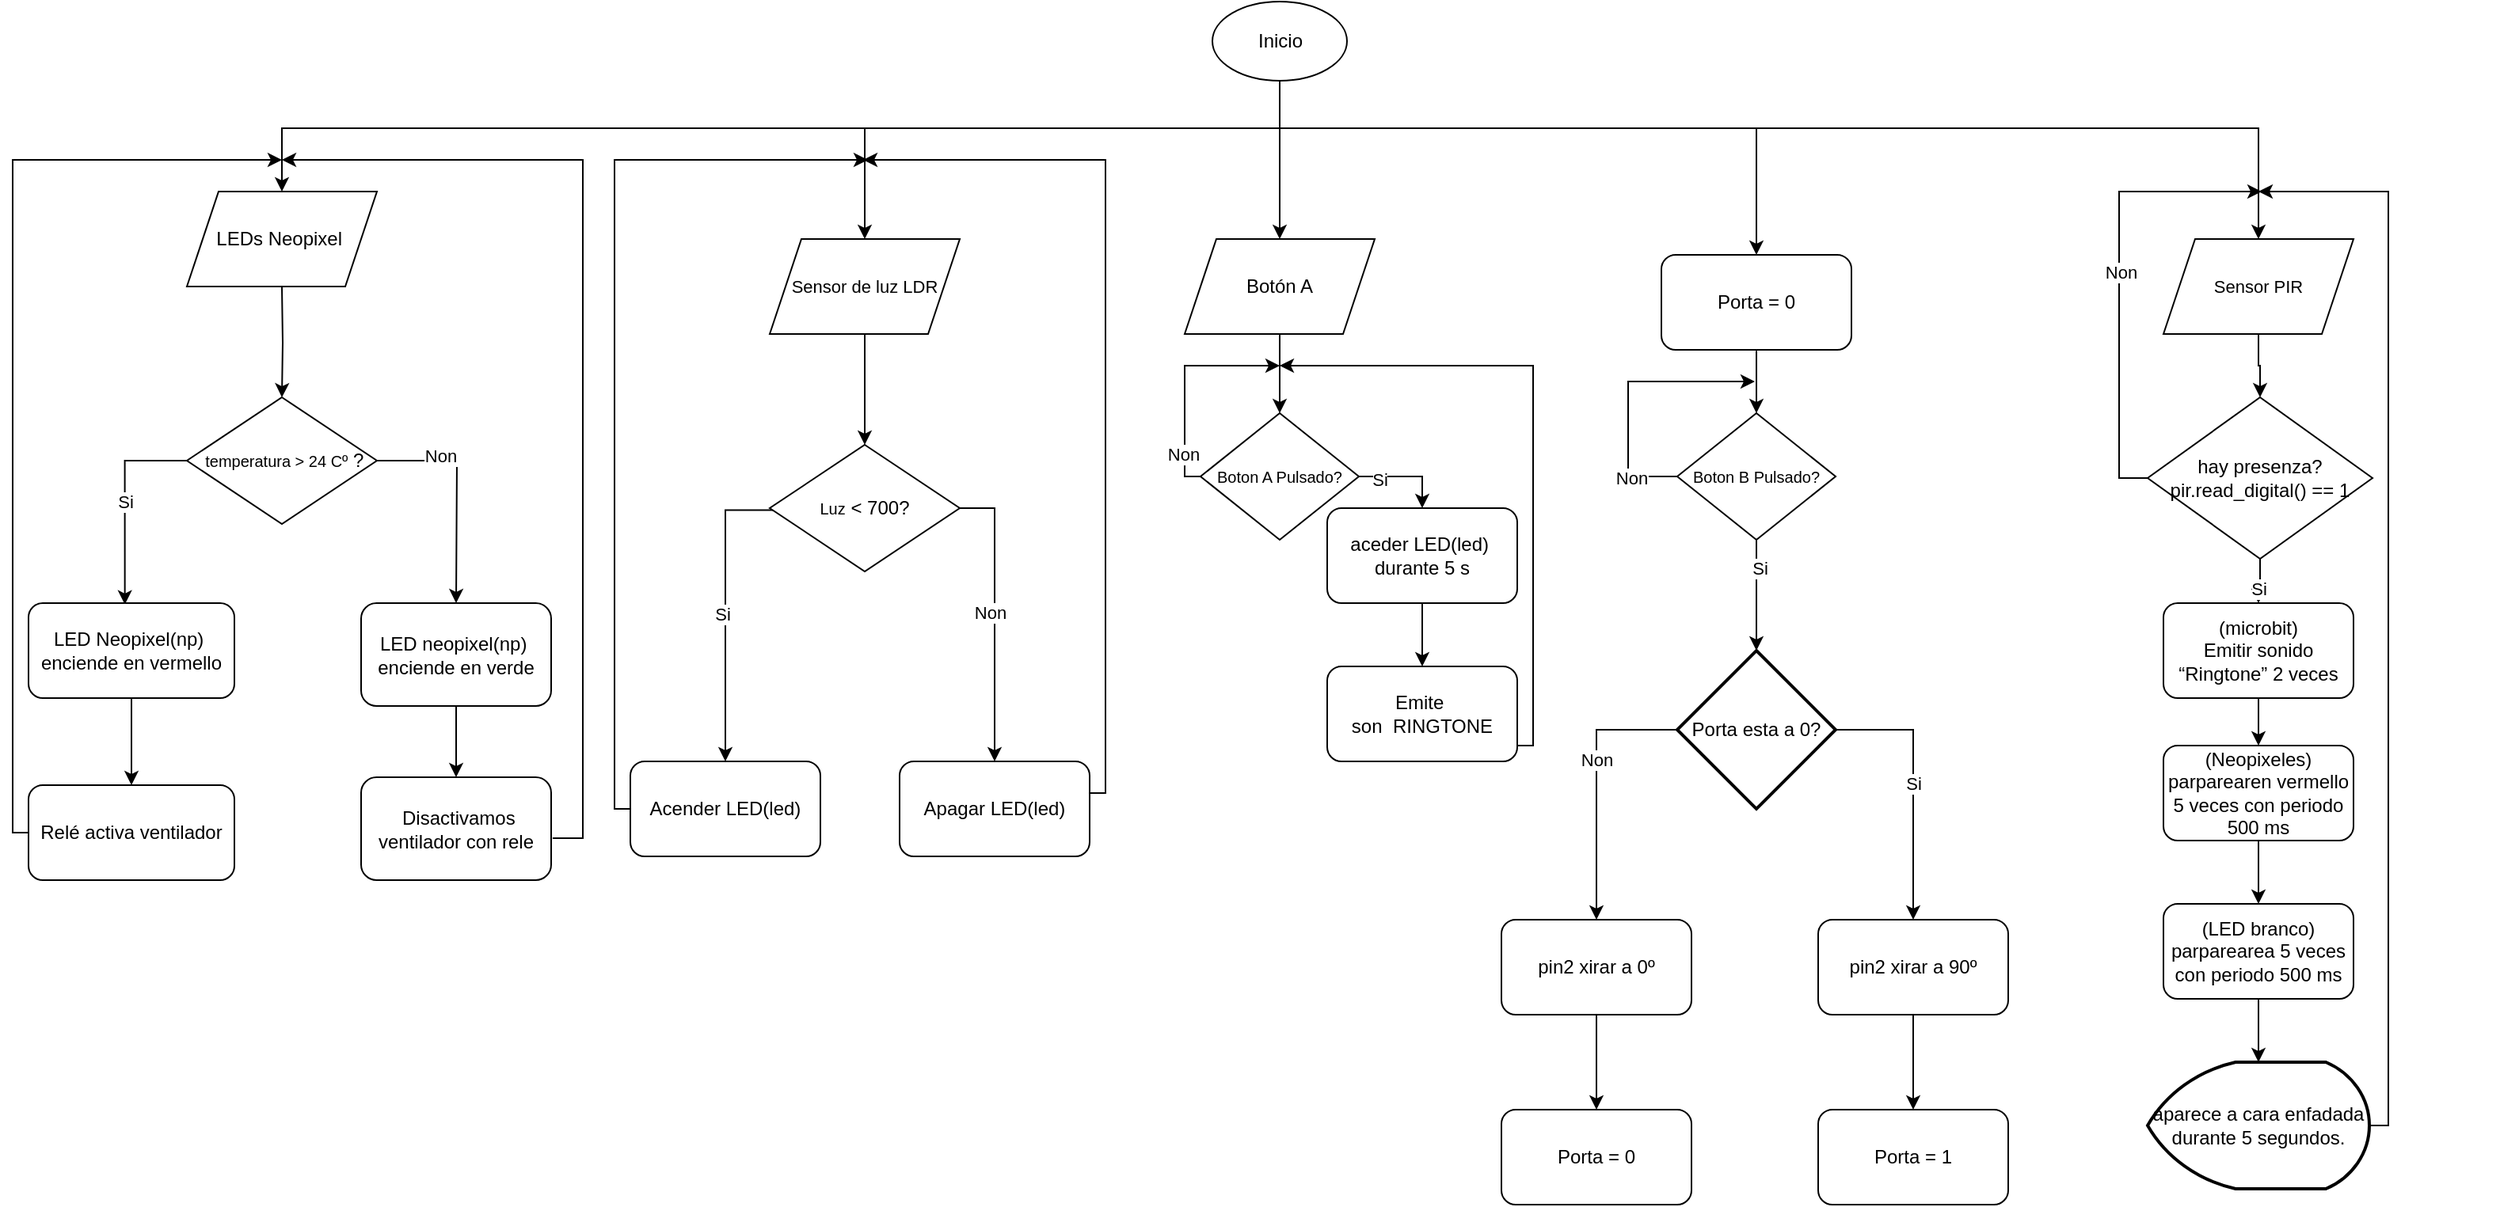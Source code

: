 <mxfile version="27.0.6">
  <diagram name="Page-1" id="_GS_mhHu7-uQKwmqY8ld">
    <mxGraphModel dx="2240" dy="2643" grid="1" gridSize="10" guides="1" tooltips="1" connect="1" arrows="1" fold="1" page="1" pageScale="1" pageWidth="1654" pageHeight="1169" math="0" shadow="0">
      <root>
        <mxCell id="0" />
        <mxCell id="1" parent="0" />
        <mxCell id="S1Csg7R2GLJ5Ryjth1Xa-1" style="edgeStyle=orthogonalEdgeStyle;rounded=0;orthogonalLoop=1;jettySize=auto;html=1;entryX=0.5;entryY=0;entryDx=0;entryDy=0;" parent="1" source="FA6P9q_8XyNVGwiykeZ8-1" target="8df29d8oSUjsv58H_oRR-3" edge="1">
          <mxGeometry relative="1" as="geometry" />
        </mxCell>
        <mxCell id="S1Csg7R2GLJ5Ryjth1Xa-4" style="edgeStyle=orthogonalEdgeStyle;rounded=0;orthogonalLoop=1;jettySize=auto;html=1;entryX=0.5;entryY=0;entryDx=0;entryDy=0;" parent="1" source="FA6P9q_8XyNVGwiykeZ8-1" target="8df29d8oSUjsv58H_oRR-2" edge="1">
          <mxGeometry relative="1" as="geometry">
            <Array as="points">
              <mxPoint x="860" y="140" />
              <mxPoint x="598" y="140" />
            </Array>
          </mxGeometry>
        </mxCell>
        <mxCell id="-x1sEV5R2J0l9c9Jgh_F-24" style="edgeStyle=orthogonalEdgeStyle;rounded=0;orthogonalLoop=1;jettySize=auto;html=1;" parent="1" source="FA6P9q_8XyNVGwiykeZ8-1" target="-x1sEV5R2J0l9c9Jgh_F-2" edge="1">
          <mxGeometry relative="1" as="geometry">
            <mxPoint x="890" y="170" as="targetPoint" />
            <Array as="points">
              <mxPoint x="860" y="140" />
              <mxPoint x="1478" y="140" />
            </Array>
          </mxGeometry>
        </mxCell>
        <mxCell id="tDg2JYUtj2C-w5gzdHQ3-4" style="edgeStyle=orthogonalEdgeStyle;rounded=0;orthogonalLoop=1;jettySize=auto;html=1;exitX=0.5;exitY=1;exitDx=0;exitDy=0;" parent="1" source="FA6P9q_8XyNVGwiykeZ8-1" edge="1">
          <mxGeometry relative="1" as="geometry">
            <mxPoint x="1161" y="220" as="targetPoint" />
            <Array as="points">
              <mxPoint x="860" y="140" />
              <mxPoint x="1161" y="140" />
              <mxPoint x="1161" y="210" />
            </Array>
          </mxGeometry>
        </mxCell>
        <mxCell id="FA6P9q_8XyNVGwiykeZ8-1" value="Inicio" style="ellipse;whiteSpace=wrap;html=1;" parent="1" vertex="1">
          <mxGeometry x="817.5" y="60" width="85" height="50" as="geometry" />
        </mxCell>
        <mxCell id="8df29d8oSUjsv58H_oRR-9" style="edgeStyle=orthogonalEdgeStyle;rounded=0;orthogonalLoop=1;jettySize=auto;html=1;entryX=0.5;entryY=0;entryDx=0;entryDy=0;" parent="1" target="8df29d8oSUjsv58H_oRR-8" edge="1">
          <mxGeometry relative="1" as="geometry">
            <mxPoint x="230" y="240" as="sourcePoint" />
          </mxGeometry>
        </mxCell>
        <mxCell id="8df29d8oSUjsv58H_oRR-1" value="LEDs Neopixel&amp;nbsp;" style="shape=parallelogram;perimeter=parallelogramPerimeter;whiteSpace=wrap;html=1;fixedSize=1;" parent="1" vertex="1">
          <mxGeometry x="170" y="180" width="120" height="60" as="geometry" />
        </mxCell>
        <mxCell id="8df29d8oSUjsv58H_oRR-19" style="edgeStyle=orthogonalEdgeStyle;rounded=0;orthogonalLoop=1;jettySize=auto;html=1;entryX=0.5;entryY=0;entryDx=0;entryDy=0;" parent="1" source="8df29d8oSUjsv58H_oRR-2" target="8df29d8oSUjsv58H_oRR-17" edge="1">
          <mxGeometry relative="1" as="geometry" />
        </mxCell>
        <mxCell id="8df29d8oSUjsv58H_oRR-2" value="&lt;font style=&quot;font-size: 11px; font-weight: normal;&quot;&gt;Sensor de luz LDR &lt;/font&gt;" style="shape=parallelogram;perimeter=parallelogramPerimeter;whiteSpace=wrap;html=1;fixedSize=1;fontStyle=1;direction=east;" parent="1" vertex="1">
          <mxGeometry x="538" y="210" width="120" height="60" as="geometry" />
        </mxCell>
        <mxCell id="8df29d8oSUjsv58H_oRR-42" style="edgeStyle=orthogonalEdgeStyle;rounded=0;orthogonalLoop=1;jettySize=auto;html=1;entryX=0.5;entryY=0;entryDx=0;entryDy=0;" parent="1" source="8df29d8oSUjsv58H_oRR-3" target="8df29d8oSUjsv58H_oRR-41" edge="1">
          <mxGeometry relative="1" as="geometry" />
        </mxCell>
        <mxCell id="8df29d8oSUjsv58H_oRR-3" value="Botón A" style="shape=parallelogram;perimeter=parallelogramPerimeter;whiteSpace=wrap;html=1;fixedSize=1;" parent="1" vertex="1">
          <mxGeometry x="800" y="210" width="120" height="60" as="geometry" />
        </mxCell>
        <mxCell id="8df29d8oSUjsv58H_oRR-11" style="edgeStyle=orthogonalEdgeStyle;rounded=0;orthogonalLoop=1;jettySize=auto;html=1;exitX=0;exitY=0.5;exitDx=0;exitDy=0;entryX=0.468;entryY=0.015;entryDx=0;entryDy=0;entryPerimeter=0;" parent="1" source="8df29d8oSUjsv58H_oRR-8" target="8df29d8oSUjsv58H_oRR-16" edge="1">
          <mxGeometry relative="1" as="geometry">
            <mxPoint x="130" y="500" as="targetPoint" />
            <mxPoint x="150" y="350" as="sourcePoint" />
          </mxGeometry>
        </mxCell>
        <mxCell id="8df29d8oSUjsv58H_oRR-13" value="Si" style="edgeLabel;html=1;align=center;verticalAlign=middle;resizable=0;points=[];" parent="8df29d8oSUjsv58H_oRR-11" vertex="1" connectable="0">
          <mxGeometry x="0.001" relative="1" as="geometry">
            <mxPoint as="offset" />
          </mxGeometry>
        </mxCell>
        <mxCell id="8df29d8oSUjsv58H_oRR-52" style="edgeStyle=orthogonalEdgeStyle;rounded=0;orthogonalLoop=1;jettySize=auto;html=1;exitX=1;exitY=0.5;exitDx=0;exitDy=0;" parent="1" source="8df29d8oSUjsv58H_oRR-8" edge="1">
          <mxGeometry relative="1" as="geometry">
            <mxPoint x="340" y="440" as="targetPoint" />
          </mxGeometry>
        </mxCell>
        <mxCell id="8df29d8oSUjsv58H_oRR-53" value="Non" style="edgeLabel;html=1;align=center;verticalAlign=middle;resizable=0;points=[];" parent="8df29d8oSUjsv58H_oRR-52" vertex="1" connectable="0">
          <mxGeometry x="-0.441" y="3" relative="1" as="geometry">
            <mxPoint as="offset" />
          </mxGeometry>
        </mxCell>
        <mxCell id="8df29d8oSUjsv58H_oRR-8" value="&amp;nbsp;&lt;font style=&quot;font-size: 10px;&quot;&gt;temperatura &amp;gt; 24 Cº&lt;/font&gt;&lt;span style=&quot;background-color: transparent; color: light-dark(rgb(0, 0, 0), rgb(255, 255, 255));&quot;&gt;&amp;nbsp;?&lt;/span&gt;" style="rhombus;whiteSpace=wrap;html=1;" parent="1" vertex="1">
          <mxGeometry x="170" y="310" width="120" height="80" as="geometry" />
        </mxCell>
        <mxCell id="8df29d8oSUjsv58H_oRR-24" style="edgeStyle=orthogonalEdgeStyle;rounded=0;orthogonalLoop=1;jettySize=auto;html=1;entryX=0.5;entryY=0;entryDx=0;entryDy=0;" parent="1" source="8df29d8oSUjsv58H_oRR-16" target="8df29d8oSUjsv58H_oRR-23" edge="1">
          <mxGeometry relative="1" as="geometry" />
        </mxCell>
        <mxCell id="8df29d8oSUjsv58H_oRR-16" value="LED Neopixel(np)&amp;nbsp;&lt;div&gt;enciende en vermello&lt;/div&gt;" style="rounded=1;whiteSpace=wrap;html=1;" parent="1" vertex="1">
          <mxGeometry x="70" y="440" width="130" height="60" as="geometry" />
        </mxCell>
        <mxCell id="8df29d8oSUjsv58H_oRR-20" style="edgeStyle=orthogonalEdgeStyle;rounded=0;orthogonalLoop=1;jettySize=auto;html=1;entryX=0.5;entryY=0;entryDx=0;entryDy=0;" parent="1" target="8df29d8oSUjsv58H_oRR-29" edge="1">
          <mxGeometry relative="1" as="geometry">
            <mxPoint x="500" y="540.0" as="targetPoint" />
            <mxPoint x="550.288" y="381.199" as="sourcePoint" />
            <Array as="points">
              <mxPoint x="510" y="381" />
              <mxPoint x="510" y="540" />
            </Array>
          </mxGeometry>
        </mxCell>
        <mxCell id="8df29d8oSUjsv58H_oRR-21" value="Si" style="edgeLabel;html=1;align=center;verticalAlign=middle;resizable=0;points=[];" parent="8df29d8oSUjsv58H_oRR-20" vertex="1" connectable="0">
          <mxGeometry x="0.06" y="-2" relative="1" as="geometry">
            <mxPoint as="offset" />
          </mxGeometry>
        </mxCell>
        <mxCell id="8df29d8oSUjsv58H_oRR-27" style="edgeStyle=orthogonalEdgeStyle;rounded=0;orthogonalLoop=1;jettySize=auto;html=1;entryX=0.5;entryY=0;entryDx=0;entryDy=0;" parent="1" source="8df29d8oSUjsv58H_oRR-17" target="8df29d8oSUjsv58H_oRR-30" edge="1">
          <mxGeometry relative="1" as="geometry">
            <mxPoint x="690" y="540" as="targetPoint" />
            <Array as="points">
              <mxPoint x="680" y="380" />
              <mxPoint x="680" y="540" />
            </Array>
          </mxGeometry>
        </mxCell>
        <mxCell id="8df29d8oSUjsv58H_oRR-28" value="Non" style="edgeLabel;html=1;align=center;verticalAlign=middle;resizable=0;points=[];" parent="8df29d8oSUjsv58H_oRR-27" vertex="1" connectable="0">
          <mxGeometry x="-0.038" y="-3" relative="1" as="geometry">
            <mxPoint as="offset" />
          </mxGeometry>
        </mxCell>
        <mxCell id="8df29d8oSUjsv58H_oRR-17" value="&lt;font style=&quot;font-size: 10px;&quot;&gt;Luz&lt;/font&gt;&amp;nbsp;&amp;lt; 700?" style="rhombus;whiteSpace=wrap;html=1;" parent="1" vertex="1">
          <mxGeometry x="538" y="340" width="120" height="80" as="geometry" />
        </mxCell>
        <mxCell id="8df29d8oSUjsv58H_oRR-26" style="edgeStyle=orthogonalEdgeStyle;rounded=0;orthogonalLoop=1;jettySize=auto;html=1;exitX=0;exitY=0.5;exitDx=0;exitDy=0;" parent="1" source="8df29d8oSUjsv58H_oRR-23" edge="1">
          <mxGeometry relative="1" as="geometry">
            <mxPoint x="230" y="160" as="targetPoint" />
            <Array as="points">
              <mxPoint x="60" y="585" />
              <mxPoint x="60" y="160" />
            </Array>
          </mxGeometry>
        </mxCell>
        <mxCell id="8df29d8oSUjsv58H_oRR-23" value="Relé activa ventilador" style="rounded=1;whiteSpace=wrap;html=1;" parent="1" vertex="1">
          <mxGeometry x="70" y="555" width="130" height="60" as="geometry" />
        </mxCell>
        <mxCell id="8df29d8oSUjsv58H_oRR-36" style="edgeStyle=orthogonalEdgeStyle;rounded=0;orthogonalLoop=1;jettySize=auto;html=1;" parent="1" source="8df29d8oSUjsv58H_oRR-29" edge="1">
          <mxGeometry relative="1" as="geometry">
            <mxPoint x="600" y="160" as="targetPoint" />
            <Array as="points">
              <mxPoint x="440" y="570" />
              <mxPoint x="440" y="160" />
            </Array>
          </mxGeometry>
        </mxCell>
        <mxCell id="8df29d8oSUjsv58H_oRR-29" value="Acender LED(led)" style="rounded=1;whiteSpace=wrap;html=1;" parent="1" vertex="1">
          <mxGeometry x="450" y="540" width="120" height="60" as="geometry" />
        </mxCell>
        <mxCell id="8df29d8oSUjsv58H_oRR-39" style="edgeStyle=orthogonalEdgeStyle;rounded=0;orthogonalLoop=1;jettySize=auto;html=1;" parent="1" edge="1">
          <mxGeometry relative="1" as="geometry">
            <mxPoint x="597" y="160" as="targetPoint" />
            <mxPoint x="737" y="560" as="sourcePoint" />
            <Array as="points">
              <mxPoint x="750" y="560" />
              <mxPoint x="750" y="160" />
            </Array>
          </mxGeometry>
        </mxCell>
        <mxCell id="8df29d8oSUjsv58H_oRR-40" value="&lt;div&gt;&lt;br&gt;&lt;/div&gt;&lt;div&gt;&lt;br&gt;&lt;/div&gt;" style="edgeLabel;html=1;align=center;verticalAlign=middle;resizable=0;points=[];" parent="8df29d8oSUjsv58H_oRR-39" vertex="1" connectable="0">
          <mxGeometry x="-0.148" y="1" relative="1" as="geometry">
            <mxPoint as="offset" />
          </mxGeometry>
        </mxCell>
        <mxCell id="8df29d8oSUjsv58H_oRR-30" value="Apagar LED(led)" style="rounded=1;whiteSpace=wrap;html=1;" parent="1" vertex="1">
          <mxGeometry x="620" y="540" width="120" height="60" as="geometry" />
        </mxCell>
        <mxCell id="8df29d8oSUjsv58H_oRR-54" style="edgeStyle=orthogonalEdgeStyle;rounded=0;orthogonalLoop=1;jettySize=auto;html=1;entryX=0.5;entryY=0;entryDx=0;entryDy=0;exitX=1;exitY=0.5;exitDx=0;exitDy=0;" parent="1" source="8df29d8oSUjsv58H_oRR-41" target="-bBgmwvLT0hednoSU9Th-1" edge="1">
          <mxGeometry relative="1" as="geometry">
            <mxPoint x="1020" y="480" as="targetPoint" />
          </mxGeometry>
        </mxCell>
        <mxCell id="8df29d8oSUjsv58H_oRR-55" value="Si" style="edgeLabel;html=1;align=center;verticalAlign=middle;resizable=0;points=[];" parent="8df29d8oSUjsv58H_oRR-54" vertex="1" connectable="0">
          <mxGeometry x="-0.564" y="-2" relative="1" as="geometry">
            <mxPoint as="offset" />
          </mxGeometry>
        </mxCell>
        <mxCell id="8df29d8oSUjsv58H_oRR-56" style="edgeStyle=orthogonalEdgeStyle;rounded=0;orthogonalLoop=1;jettySize=auto;html=1;" parent="1" source="8df29d8oSUjsv58H_oRR-41" edge="1">
          <mxGeometry relative="1" as="geometry">
            <mxPoint x="860" y="290" as="targetPoint" />
            <Array as="points">
              <mxPoint x="800" y="360" />
              <mxPoint x="800" y="290" />
            </Array>
          </mxGeometry>
        </mxCell>
        <mxCell id="8df29d8oSUjsv58H_oRR-57" value="Non" style="edgeLabel;html=1;align=center;verticalAlign=middle;resizable=0;points=[];" parent="8df29d8oSUjsv58H_oRR-56" vertex="1" connectable="0">
          <mxGeometry x="-0.654" y="1" relative="1" as="geometry">
            <mxPoint as="offset" />
          </mxGeometry>
        </mxCell>
        <mxCell id="8df29d8oSUjsv58H_oRR-58" value="&lt;div&gt;&lt;br&gt;&lt;/div&gt;&lt;div&gt;&lt;br&gt;&lt;/div&gt;" style="edgeLabel;html=1;align=center;verticalAlign=middle;resizable=0;points=[];" parent="8df29d8oSUjsv58H_oRR-56" vertex="1" connectable="0">
          <mxGeometry x="0.431" y="-1" relative="1" as="geometry">
            <mxPoint as="offset" />
          </mxGeometry>
        </mxCell>
        <mxCell id="8df29d8oSUjsv58H_oRR-41" value="&lt;font style=&quot;font-size: 10px;&quot;&gt;Boton A Pulsado?&lt;/font&gt;" style="rhombus;whiteSpace=wrap;html=1;" parent="1" vertex="1">
          <mxGeometry x="810" y="320" width="100" height="80" as="geometry" />
        </mxCell>
        <mxCell id="8df29d8oSUjsv58H_oRR-47" style="edgeStyle=orthogonalEdgeStyle;rounded=0;orthogonalLoop=1;jettySize=auto;html=1;exitX=1.008;exitY=0.592;exitDx=0;exitDy=0;exitPerimeter=0;" parent="1" source="8df29d8oSUjsv58H_oRR-49" edge="1">
          <mxGeometry relative="1" as="geometry">
            <mxPoint x="230" y="160" as="targetPoint" />
            <Array as="points">
              <mxPoint x="420" y="589" />
              <mxPoint x="420" y="160" />
            </Array>
            <mxPoint x="420" y="590" as="sourcePoint" />
          </mxGeometry>
        </mxCell>
        <mxCell id="8df29d8oSUjsv58H_oRR-48" value="&lt;div&gt;&lt;br&gt;&lt;/div&gt;&lt;div&gt;&lt;br&gt;&lt;/div&gt;" style="edgeLabel;html=1;align=center;verticalAlign=middle;resizable=0;points=[];" parent="8df29d8oSUjsv58H_oRR-47" vertex="1" connectable="0">
          <mxGeometry x="-0.168" y="-2" relative="1" as="geometry">
            <mxPoint as="offset" />
          </mxGeometry>
        </mxCell>
        <mxCell id="-bBgmwvLT0hednoSU9Th-16" value="&lt;div&gt;&lt;br&gt;&lt;/div&gt;&lt;div&gt;&lt;br&gt;&lt;/div&gt;" style="edgeLabel;html=1;align=center;verticalAlign=middle;resizable=0;points=[];" parent="8df29d8oSUjsv58H_oRR-47" vertex="1" connectable="0">
          <mxGeometry x="-0.917" y="-3" relative="1" as="geometry">
            <mxPoint as="offset" />
          </mxGeometry>
        </mxCell>
        <mxCell id="8df29d8oSUjsv58H_oRR-49" value="&amp;nbsp;Disactivamos ventilador con rele" style="rounded=1;whiteSpace=wrap;html=1;" parent="1" vertex="1">
          <mxGeometry x="280" y="550" width="120" height="65" as="geometry" />
        </mxCell>
        <mxCell id="-bBgmwvLT0hednoSU9Th-3" style="edgeStyle=orthogonalEdgeStyle;rounded=0;orthogonalLoop=1;jettySize=auto;html=1;entryX=0.5;entryY=0;entryDx=0;entryDy=0;" parent="1" source="-bBgmwvLT0hednoSU9Th-1" target="-bBgmwvLT0hednoSU9Th-2" edge="1">
          <mxGeometry relative="1" as="geometry" />
        </mxCell>
        <mxCell id="-bBgmwvLT0hednoSU9Th-1" value="aceder LED(led)&amp;nbsp; durante 5 s" style="rounded=1;whiteSpace=wrap;html=1;" parent="1" vertex="1">
          <mxGeometry x="890" y="380" width="120" height="60" as="geometry" />
        </mxCell>
        <mxCell id="-bBgmwvLT0hednoSU9Th-5" style="edgeStyle=orthogonalEdgeStyle;rounded=0;orthogonalLoop=1;jettySize=auto;html=1;" parent="1" source="-bBgmwvLT0hednoSU9Th-2" edge="1">
          <mxGeometry relative="1" as="geometry">
            <mxPoint x="860" y="290" as="targetPoint" />
            <Array as="points">
              <mxPoint x="1020" y="530" />
              <mxPoint x="1020" y="290" />
            </Array>
          </mxGeometry>
        </mxCell>
        <mxCell id="-bBgmwvLT0hednoSU9Th-2" value="Emite&amp;nbsp; son&amp;nbsp;&amp;nbsp;RINGTONE" style="rounded=1;whiteSpace=wrap;html=1;" parent="1" vertex="1">
          <mxGeometry x="890" y="480" width="120" height="60" as="geometry" />
        </mxCell>
        <mxCell id="S1Csg7R2GLJ5Ryjth1Xa-2" style="edgeStyle=orthogonalEdgeStyle;rounded=0;orthogonalLoop=1;jettySize=auto;html=1;exitX=0.5;exitY=1;exitDx=0;exitDy=0;" parent="1" source="FA6P9q_8XyNVGwiykeZ8-1" edge="1">
          <mxGeometry relative="1" as="geometry">
            <mxPoint x="230" y="180" as="targetPoint" />
            <Array as="points">
              <mxPoint x="860" y="140" />
              <mxPoint x="230" y="140" />
            </Array>
          </mxGeometry>
        </mxCell>
        <mxCell id="S1Csg7R2GLJ5Ryjth1Xa-9" style="edgeStyle=orthogonalEdgeStyle;rounded=0;orthogonalLoop=1;jettySize=auto;html=1;" parent="1" source="S1Csg7R2GLJ5Ryjth1Xa-12" edge="1">
          <mxGeometry relative="1" as="geometry">
            <mxPoint x="1160" y="300" as="targetPoint" />
            <Array as="points">
              <mxPoint x="1080" y="360" />
              <mxPoint x="1080" y="300" />
            </Array>
          </mxGeometry>
        </mxCell>
        <mxCell id="S1Csg7R2GLJ5Ryjth1Xa-10" value="Non" style="edgeLabel;html=1;align=center;verticalAlign=middle;resizable=0;points=[];" parent="S1Csg7R2GLJ5Ryjth1Xa-9" vertex="1" connectable="0">
          <mxGeometry x="-0.654" y="1" relative="1" as="geometry">
            <mxPoint as="offset" />
          </mxGeometry>
        </mxCell>
        <mxCell id="S1Csg7R2GLJ5Ryjth1Xa-11" value="&lt;div&gt;&lt;br&gt;&lt;/div&gt;&lt;div&gt;&lt;br&gt;&lt;/div&gt;" style="edgeLabel;html=1;align=center;verticalAlign=middle;resizable=0;points=[];" parent="S1Csg7R2GLJ5Ryjth1Xa-9" vertex="1" connectable="0">
          <mxGeometry x="0.431" y="-1" relative="1" as="geometry">
            <mxPoint as="offset" />
          </mxGeometry>
        </mxCell>
        <mxCell id="S1Csg7R2GLJ5Ryjth1Xa-27" style="edgeStyle=orthogonalEdgeStyle;rounded=0;orthogonalLoop=1;jettySize=auto;html=1;exitX=0.5;exitY=1;exitDx=0;exitDy=0;entryX=0.5;entryY=0;entryDx=0;entryDy=0;" parent="1" source="S1Csg7R2GLJ5Ryjth1Xa-12" edge="1">
          <mxGeometry relative="1" as="geometry">
            <mxPoint x="1161.0" y="470.0" as="targetPoint" />
          </mxGeometry>
        </mxCell>
        <mxCell id="S1Csg7R2GLJ5Ryjth1Xa-28" value="Si" style="edgeLabel;html=1;align=center;verticalAlign=middle;resizable=0;points=[];" parent="S1Csg7R2GLJ5Ryjth1Xa-27" vertex="1" connectable="0">
          <mxGeometry x="-0.505" y="2" relative="1" as="geometry">
            <mxPoint as="offset" />
          </mxGeometry>
        </mxCell>
        <mxCell id="S1Csg7R2GLJ5Ryjth1Xa-12" value="&lt;font style=&quot;font-size: 10px;&quot;&gt;Boton B Pulsado?&lt;/font&gt;" style="rhombus;whiteSpace=wrap;html=1;" parent="1" vertex="1">
          <mxGeometry x="1111" y="320" width="100" height="80" as="geometry" />
        </mxCell>
        <mxCell id="S1Csg7R2GLJ5Ryjth1Xa-19" style="edgeStyle=orthogonalEdgeStyle;rounded=0;orthogonalLoop=1;jettySize=auto;html=1;exitX=0.5;exitY=1.01;exitDx=0;exitDy=0;entryX=0.5;entryY=0;entryDx=0;entryDy=0;exitPerimeter=0;" parent="1" source="lHtg7Ik6O60EMcJo_8m2-2" target="S1Csg7R2GLJ5Ryjth1Xa-12" edge="1">
          <mxGeometry relative="1" as="geometry">
            <mxPoint x="1161" y="290" as="sourcePoint" />
          </mxGeometry>
        </mxCell>
        <mxCell id="S1Csg7R2GLJ5Ryjth1Xa-22" style="edgeStyle=orthogonalEdgeStyle;rounded=0;orthogonalLoop=1;jettySize=auto;html=1;exitX=0;exitY=0.5;exitDx=0;exitDy=0;exitPerimeter=0;entryX=0.5;entryY=0;entryDx=0;entryDy=0;" parent="1" source="S1Csg7R2GLJ5Ryjth1Xa-20" target="G4fDi28s-5mxv8qDpMEp-3" edge="1">
          <mxGeometry relative="1" as="geometry">
            <mxPoint x="1060" y="640" as="targetPoint" />
            <Array as="points">
              <mxPoint x="1060" y="520" />
            </Array>
          </mxGeometry>
        </mxCell>
        <mxCell id="S1Csg7R2GLJ5Ryjth1Xa-26" value="Non" style="edgeLabel;html=1;align=center;verticalAlign=middle;resizable=0;points=[];" parent="S1Csg7R2GLJ5Ryjth1Xa-22" vertex="1" connectable="0">
          <mxGeometry x="-0.181" relative="1" as="geometry">
            <mxPoint as="offset" />
          </mxGeometry>
        </mxCell>
        <mxCell id="S1Csg7R2GLJ5Ryjth1Xa-31" style="edgeStyle=orthogonalEdgeStyle;rounded=0;orthogonalLoop=1;jettySize=auto;html=1;exitX=1;exitY=0.5;exitDx=0;exitDy=0;exitPerimeter=0;entryX=0.5;entryY=0;entryDx=0;entryDy=0;" parent="1" source="S1Csg7R2GLJ5Ryjth1Xa-20" target="G4fDi28s-5mxv8qDpMEp-2" edge="1">
          <mxGeometry relative="1" as="geometry">
            <mxPoint x="1260" y="640" as="targetPoint" />
            <Array as="points">
              <mxPoint x="1260" y="520" />
            </Array>
          </mxGeometry>
        </mxCell>
        <mxCell id="S1Csg7R2GLJ5Ryjth1Xa-33" value="Si" style="edgeLabel;html=1;align=center;verticalAlign=middle;resizable=0;points=[];" parent="S1Csg7R2GLJ5Ryjth1Xa-31" vertex="1" connectable="0">
          <mxGeometry x="-0.021" relative="1" as="geometry">
            <mxPoint as="offset" />
          </mxGeometry>
        </mxCell>
        <mxCell id="S1Csg7R2GLJ5Ryjth1Xa-20" value="Porta esta a 0?" style="strokeWidth=2;html=1;shape=mxgraph.flowchart.decision;whiteSpace=wrap;" parent="1" vertex="1">
          <mxGeometry x="1111" y="470" width="100" height="100" as="geometry" />
        </mxCell>
        <mxCell id="-x1sEV5R2J0l9c9Jgh_F-20" style="edgeStyle=orthogonalEdgeStyle;rounded=0;orthogonalLoop=1;jettySize=auto;html=1;entryX=0.5;entryY=0;entryDx=0;entryDy=0;" parent="1" source="-x1sEV5R2J0l9c9Jgh_F-2" target="-x1sEV5R2J0l9c9Jgh_F-19" edge="1">
          <mxGeometry relative="1" as="geometry" />
        </mxCell>
        <mxCell id="-x1sEV5R2J0l9c9Jgh_F-2" value="&lt;font style=&quot;font-size: 11px; font-weight: normal;&quot;&gt;Sensor PIR&lt;/font&gt;" style="shape=parallelogram;perimeter=parallelogramPerimeter;whiteSpace=wrap;html=1;fixedSize=1;fontStyle=1;direction=east;" parent="1" vertex="1">
          <mxGeometry x="1418" y="210" width="120" height="60" as="geometry" />
        </mxCell>
        <mxCell id="-x1sEV5R2J0l9c9Jgh_F-9" value="&lt;div&gt;&lt;br&gt;&lt;/div&gt;&lt;div&gt;&lt;br&gt;&lt;/div&gt;" style="edgeLabel;html=1;align=center;verticalAlign=middle;resizable=0;points=[];" parent="1" vertex="1" connectable="0">
          <mxGeometry x="1629" y="331.571" as="geometry" />
        </mxCell>
        <mxCell id="-x1sEV5R2J0l9c9Jgh_F-10" value="(LED branco)&lt;div&gt;parparearea 5&lt;span style=&quot;background-color: transparent; color: light-dark(rgb(0, 0, 0), rgb(255, 255, 255));&quot;&gt;&amp;nbsp;veces con periodo 500 ms&lt;/span&gt;&lt;/div&gt;" style="rounded=1;whiteSpace=wrap;html=1;" parent="1" vertex="1">
          <mxGeometry x="1418" y="630" width="120" height="60" as="geometry" />
        </mxCell>
        <mxCell id="-x1sEV5R2J0l9c9Jgh_F-15" style="edgeStyle=orthogonalEdgeStyle;rounded=0;orthogonalLoop=1;jettySize=auto;html=1;entryX=0.5;entryY=0;entryDx=0;entryDy=0;" parent="1" source="-x1sEV5R2J0l9c9Jgh_F-12" target="-x1sEV5R2J0l9c9Jgh_F-14" edge="1">
          <mxGeometry relative="1" as="geometry" />
        </mxCell>
        <mxCell id="-x1sEV5R2J0l9c9Jgh_F-12" value="(microbit)&lt;div&gt;Emitir sonido&lt;div&gt;“Ringtone” 2 veces&lt;/div&gt;&lt;/div&gt;" style="rounded=1;whiteSpace=wrap;html=1;" parent="1" vertex="1">
          <mxGeometry x="1418" y="440" width="120" height="60" as="geometry" />
        </mxCell>
        <mxCell id="-x1sEV5R2J0l9c9Jgh_F-16" style="edgeStyle=orthogonalEdgeStyle;rounded=0;orthogonalLoop=1;jettySize=auto;html=1;exitX=0.5;exitY=1;exitDx=0;exitDy=0;entryX=0.5;entryY=0;entryDx=0;entryDy=0;" parent="1" source="-x1sEV5R2J0l9c9Jgh_F-14" target="-x1sEV5R2J0l9c9Jgh_F-10" edge="1">
          <mxGeometry relative="1" as="geometry" />
        </mxCell>
        <mxCell id="-x1sEV5R2J0l9c9Jgh_F-14" value="(Neopixeles)&lt;div&gt;parparearen vermello 5&lt;span style=&quot;background-color: transparent; color: light-dark(rgb(0, 0, 0), rgb(255, 255, 255));&quot;&gt;&amp;nbsp;veces con periodo 500 ms&lt;/span&gt;&lt;/div&gt;" style="rounded=1;whiteSpace=wrap;html=1;" parent="1" vertex="1">
          <mxGeometry x="1418" y="530" width="120" height="60" as="geometry" />
        </mxCell>
        <mxCell id="-x1sEV5R2J0l9c9Jgh_F-26" style="edgeStyle=orthogonalEdgeStyle;rounded=0;orthogonalLoop=1;jettySize=auto;html=1;" parent="1" source="-x1sEV5R2J0l9c9Jgh_F-17" edge="1">
          <mxGeometry relative="1" as="geometry">
            <mxPoint x="1478" y="180" as="targetPoint" />
            <Array as="points">
              <mxPoint x="1560" y="770" />
              <mxPoint x="1560" y="180" />
            </Array>
          </mxGeometry>
        </mxCell>
        <mxCell id="-x1sEV5R2J0l9c9Jgh_F-17" value="&lt;div&gt;aparece a cara enfadada&lt;/div&gt;&lt;div&gt;durante 5 segundos.&lt;/div&gt;" style="strokeWidth=2;html=1;shape=mxgraph.flowchart.display;whiteSpace=wrap;" parent="1" vertex="1">
          <mxGeometry x="1408" y="730" width="140" height="80" as="geometry" />
        </mxCell>
        <mxCell id="-x1sEV5R2J0l9c9Jgh_F-18" style="edgeStyle=orthogonalEdgeStyle;rounded=0;orthogonalLoop=1;jettySize=auto;html=1;exitX=0.5;exitY=1;exitDx=0;exitDy=0;entryX=0.5;entryY=0;entryDx=0;entryDy=0;entryPerimeter=0;" parent="1" source="-x1sEV5R2J0l9c9Jgh_F-10" target="-x1sEV5R2J0l9c9Jgh_F-17" edge="1">
          <mxGeometry relative="1" as="geometry" />
        </mxCell>
        <mxCell id="-x1sEV5R2J0l9c9Jgh_F-21" style="edgeStyle=orthogonalEdgeStyle;rounded=0;orthogonalLoop=1;jettySize=auto;html=1;entryX=0.5;entryY=0;entryDx=0;entryDy=0;" parent="1" source="-x1sEV5R2J0l9c9Jgh_F-19" target="-x1sEV5R2J0l9c9Jgh_F-12" edge="1">
          <mxGeometry relative="1" as="geometry" />
        </mxCell>
        <mxCell id="-x1sEV5R2J0l9c9Jgh_F-22" value="Si" style="edgeLabel;html=1;align=center;verticalAlign=middle;resizable=0;points=[];" parent="-x1sEV5R2J0l9c9Jgh_F-21" vertex="1" connectable="0">
          <mxGeometry x="0.303" y="-1" relative="1" as="geometry">
            <mxPoint as="offset" />
          </mxGeometry>
        </mxCell>
        <mxCell id="-x1sEV5R2J0l9c9Jgh_F-23" style="edgeStyle=orthogonalEdgeStyle;rounded=0;orthogonalLoop=1;jettySize=auto;html=1;exitX=0;exitY=0.5;exitDx=0;exitDy=0;" parent="1" source="-x1sEV5R2J0l9c9Jgh_F-19" edge="1">
          <mxGeometry relative="1" as="geometry">
            <mxPoint x="1480" y="180.04" as="targetPoint" />
            <mxPoint x="1438.059" y="372.099" as="sourcePoint" />
            <Array as="points">
              <mxPoint x="1390" y="361" />
              <mxPoint x="1390" y="180" />
            </Array>
          </mxGeometry>
        </mxCell>
        <mxCell id="-x1sEV5R2J0l9c9Jgh_F-25" value="Non" style="edgeLabel;html=1;align=center;verticalAlign=middle;resizable=0;points=[];" parent="-x1sEV5R2J0l9c9Jgh_F-23" vertex="1" connectable="0">
          <mxGeometry x="0.027" y="-1" relative="1" as="geometry">
            <mxPoint as="offset" />
          </mxGeometry>
        </mxCell>
        <mxCell id="-x1sEV5R2J0l9c9Jgh_F-19" value="hay presenza?&lt;div&gt;pir.read_digital() == 1&lt;/div&gt;" style="rhombus;whiteSpace=wrap;html=1;" parent="1" vertex="1">
          <mxGeometry x="1408" y="310" width="142" height="102" as="geometry" />
        </mxCell>
        <mxCell id="lHtg7Ik6O60EMcJo_8m2-2" value="Porta = 0" style="rounded=1;whiteSpace=wrap;html=1;" parent="1" vertex="1">
          <mxGeometry x="1101" y="220" width="120" height="60" as="geometry" />
        </mxCell>
        <mxCell id="tDg2JYUtj2C-w5gzdHQ3-3" style="edgeStyle=orthogonalEdgeStyle;rounded=0;orthogonalLoop=1;jettySize=auto;html=1;entryX=0.5;entryY=0;entryDx=0;entryDy=0;" parent="1" source="tDg2JYUtj2C-w5gzdHQ3-2" target="8df29d8oSUjsv58H_oRR-49" edge="1">
          <mxGeometry relative="1" as="geometry" />
        </mxCell>
        <mxCell id="tDg2JYUtj2C-w5gzdHQ3-2" value="LED neopixel(np)&amp;nbsp; enciende en verde" style="rounded=1;whiteSpace=wrap;html=1;" parent="1" vertex="1">
          <mxGeometry x="280" y="440" width="120" height="65" as="geometry" />
        </mxCell>
        <mxCell id="G4fDi28s-5mxv8qDpMEp-4" style="edgeStyle=orthogonalEdgeStyle;rounded=0;orthogonalLoop=1;jettySize=auto;html=1;entryX=0.5;entryY=0;entryDx=0;entryDy=0;" parent="1" source="G4fDi28s-5mxv8qDpMEp-2" target="G4fDi28s-5mxv8qDpMEp-5" edge="1">
          <mxGeometry relative="1" as="geometry">
            <mxPoint x="1260" y="750" as="targetPoint" />
          </mxGeometry>
        </mxCell>
        <mxCell id="G4fDi28s-5mxv8qDpMEp-2" value="pin2 xirar a 90º" style="rounded=1;whiteSpace=wrap;html=1;" parent="1" vertex="1">
          <mxGeometry x="1200" y="640" width="120" height="60" as="geometry" />
        </mxCell>
        <mxCell id="G4fDi28s-5mxv8qDpMEp-6" style="edgeStyle=orthogonalEdgeStyle;rounded=0;orthogonalLoop=1;jettySize=auto;html=1;" parent="1" source="G4fDi28s-5mxv8qDpMEp-3" edge="1">
          <mxGeometry relative="1" as="geometry">
            <mxPoint x="1060" y="760" as="targetPoint" />
          </mxGeometry>
        </mxCell>
        <mxCell id="G4fDi28s-5mxv8qDpMEp-3" value="pin2 xirar a 0º" style="rounded=1;whiteSpace=wrap;html=1;" parent="1" vertex="1">
          <mxGeometry x="1000" y="640" width="120" height="60" as="geometry" />
        </mxCell>
        <mxCell id="G4fDi28s-5mxv8qDpMEp-5" value="Porta = 1" style="rounded=1;whiteSpace=wrap;html=1;" parent="1" vertex="1">
          <mxGeometry x="1200" y="760" width="120" height="60" as="geometry" />
        </mxCell>
        <mxCell id="G4fDi28s-5mxv8qDpMEp-7" value="Porta = 0" style="rounded=1;whiteSpace=wrap;html=1;" parent="1" vertex="1">
          <mxGeometry x="1000" y="760" width="120" height="60" as="geometry" />
        </mxCell>
      </root>
    </mxGraphModel>
  </diagram>
</mxfile>
